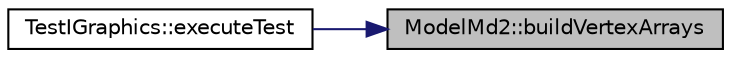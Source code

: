 digraph "ModelMd2::buildVertexArrays"
{
 // LATEX_PDF_SIZE
  edge [fontname="Helvetica",fontsize="10",labelfontname="Helvetica",labelfontsize="10"];
  node [fontname="Helvetica",fontsize="10",shape=record];
  rankdir="RL";
  Node1 [label="ModelMd2::buildVertexArrays",height=0.2,width=0.4,color="black", fillcolor="grey75", style="filled", fontcolor="black",tooltip="Will build vertex arrays from our Scaled frames for faster rendering, and indicate whether we want to..."];
  Node1 -> Node2 [dir="back",color="midnightblue",fontsize="10",style="solid",fontname="Helvetica"];
  Node2 [label="TestIGraphics::executeTest",height=0.2,width=0.4,color="black", fillcolor="white", style="filled",URL="$class_test_i_graphics.html#a526eed13c6c38a2cad0b734df55ee8cd",tooltip=" "];
}
